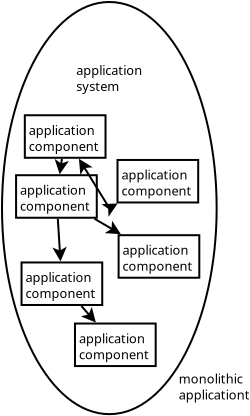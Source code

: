 <?xml version="1.0" encoding="UTF-8"?>
<dia:diagram xmlns:dia="http://www.lysator.liu.se/~alla/dia/">
  <dia:layer name="Background" visible="true" active="true">
    <dia:object type="Standard - Ellipse" version="0" id="O0">
      <dia:attribute name="obj_pos">
        <dia:point val="2.022,2.55"/>
      </dia:attribute>
      <dia:attribute name="obj_bb">
        <dia:rectangle val="1.972,2.5;12.805,23.207"/>
      </dia:attribute>
      <dia:attribute name="elem_corner">
        <dia:point val="2.022,2.55"/>
      </dia:attribute>
      <dia:attribute name="elem_width">
        <dia:real val="10.733"/>
      </dia:attribute>
      <dia:attribute name="elem_height">
        <dia:real val="20.607"/>
      </dia:attribute>
    </dia:object>
    <dia:object type="Standard - Text" version="1" id="O1">
      <dia:attribute name="obj_pos">
        <dia:point val="10.855,21.63"/>
      </dia:attribute>
      <dia:attribute name="obj_bb">
        <dia:rectangle val="10.855,21.035;14.638,22.58"/>
      </dia:attribute>
      <dia:attribute name="text">
        <dia:composite type="text">
          <dia:attribute name="string">
            <dia:string>#monolithic
applicationt#</dia:string>
          </dia:attribute>
          <dia:attribute name="font">
            <dia:font family="sans" style="0" name="Helvetica"/>
          </dia:attribute>
          <dia:attribute name="height">
            <dia:real val="0.8"/>
          </dia:attribute>
          <dia:attribute name="pos">
            <dia:point val="10.855,21.63"/>
          </dia:attribute>
          <dia:attribute name="color">
            <dia:color val="#000000"/>
          </dia:attribute>
          <dia:attribute name="alignment">
            <dia:enum val="0"/>
          </dia:attribute>
        </dia:composite>
      </dia:attribute>
      <dia:attribute name="valign">
        <dia:enum val="3"/>
      </dia:attribute>
    </dia:object>
    <dia:object type="Standard - Text" version="1" id="O2">
      <dia:attribute name="obj_pos">
        <dia:point val="5.73,6.2"/>
      </dia:attribute>
      <dia:attribute name="obj_bb">
        <dia:rectangle val="5.73,5.605;9.262,7.15"/>
      </dia:attribute>
      <dia:attribute name="text">
        <dia:composite type="text">
          <dia:attribute name="string">
            <dia:string>#application
system#</dia:string>
          </dia:attribute>
          <dia:attribute name="font">
            <dia:font family="sans" style="0" name="Helvetica"/>
          </dia:attribute>
          <dia:attribute name="height">
            <dia:real val="0.8"/>
          </dia:attribute>
          <dia:attribute name="pos">
            <dia:point val="5.73,6.2"/>
          </dia:attribute>
          <dia:attribute name="color">
            <dia:color val="#000000"/>
          </dia:attribute>
          <dia:attribute name="alignment">
            <dia:enum val="0"/>
          </dia:attribute>
        </dia:composite>
      </dia:attribute>
      <dia:attribute name="valign">
        <dia:enum val="3"/>
      </dia:attribute>
    </dia:object>
    <dia:group>
      <dia:object type="Standard - Box" version="0" id="O3">
        <dia:attribute name="obj_pos">
          <dia:point val="2.999,15.573"/>
        </dia:attribute>
        <dia:attribute name="obj_bb">
          <dia:rectangle val="2.949,15.524;7.084,17.75"/>
        </dia:attribute>
        <dia:attribute name="elem_corner">
          <dia:point val="2.999,15.573"/>
        </dia:attribute>
        <dia:attribute name="elem_width">
          <dia:real val="4.035"/>
        </dia:attribute>
        <dia:attribute name="elem_height">
          <dia:real val="2.126"/>
        </dia:attribute>
        <dia:attribute name="show_background">
          <dia:boolean val="true"/>
        </dia:attribute>
      </dia:object>
      <dia:object type="Standard - Text" version="1" id="O4">
        <dia:attribute name="obj_pos">
          <dia:point val="3.196,16.555"/>
        </dia:attribute>
        <dia:attribute name="obj_bb">
          <dia:rectangle val="3.196,15.96;6.818,17.505"/>
        </dia:attribute>
        <dia:attribute name="text">
          <dia:composite type="text">
            <dia:attribute name="string">
              <dia:string>#application
component#</dia:string>
            </dia:attribute>
            <dia:attribute name="font">
              <dia:font family="sans" style="0" name="Helvetica"/>
            </dia:attribute>
            <dia:attribute name="height">
              <dia:real val="0.8"/>
            </dia:attribute>
            <dia:attribute name="pos">
              <dia:point val="3.196,16.555"/>
            </dia:attribute>
            <dia:attribute name="color">
              <dia:color val="#000000"/>
            </dia:attribute>
            <dia:attribute name="alignment">
              <dia:enum val="0"/>
            </dia:attribute>
          </dia:composite>
        </dia:attribute>
        <dia:attribute name="valign">
          <dia:enum val="3"/>
        </dia:attribute>
      </dia:object>
    </dia:group>
    <dia:group>
      <dia:object type="Standard - Box" version="0" id="O5">
        <dia:attribute name="obj_pos">
          <dia:point val="5.671,18.627"/>
        </dia:attribute>
        <dia:attribute name="obj_bb">
          <dia:rectangle val="5.621,18.577;9.756,20.803"/>
        </dia:attribute>
        <dia:attribute name="elem_corner">
          <dia:point val="5.671,18.627"/>
        </dia:attribute>
        <dia:attribute name="elem_width">
          <dia:real val="4.035"/>
        </dia:attribute>
        <dia:attribute name="elem_height">
          <dia:real val="2.126"/>
        </dia:attribute>
        <dia:attribute name="show_background">
          <dia:boolean val="true"/>
        </dia:attribute>
      </dia:object>
      <dia:object type="Standard - Text" version="1" id="O6">
        <dia:attribute name="obj_pos">
          <dia:point val="5.868,19.608"/>
        </dia:attribute>
        <dia:attribute name="obj_bb">
          <dia:rectangle val="5.868,19.013;9.49,20.558"/>
        </dia:attribute>
        <dia:attribute name="text">
          <dia:composite type="text">
            <dia:attribute name="string">
              <dia:string>#application
component#</dia:string>
            </dia:attribute>
            <dia:attribute name="font">
              <dia:font family="sans" style="0" name="Helvetica"/>
            </dia:attribute>
            <dia:attribute name="height">
              <dia:real val="0.8"/>
            </dia:attribute>
            <dia:attribute name="pos">
              <dia:point val="5.868,19.608"/>
            </dia:attribute>
            <dia:attribute name="color">
              <dia:color val="#000000"/>
            </dia:attribute>
            <dia:attribute name="alignment">
              <dia:enum val="0"/>
            </dia:attribute>
          </dia:composite>
        </dia:attribute>
        <dia:attribute name="valign">
          <dia:enum val="3"/>
        </dia:attribute>
      </dia:object>
    </dia:group>
    <dia:group>
      <dia:object type="Standard - Box" version="0" id="O7">
        <dia:attribute name="obj_pos">
          <dia:point val="2.726,11.211"/>
        </dia:attribute>
        <dia:attribute name="obj_bb">
          <dia:rectangle val="2.676,11.162;6.811,13.388"/>
        </dia:attribute>
        <dia:attribute name="elem_corner">
          <dia:point val="2.726,11.211"/>
        </dia:attribute>
        <dia:attribute name="elem_width">
          <dia:real val="4.035"/>
        </dia:attribute>
        <dia:attribute name="elem_height">
          <dia:real val="2.126"/>
        </dia:attribute>
        <dia:attribute name="show_background">
          <dia:boolean val="true"/>
        </dia:attribute>
      </dia:object>
      <dia:object type="Standard - Text" version="1" id="O8">
        <dia:attribute name="obj_pos">
          <dia:point val="2.923,12.193"/>
        </dia:attribute>
        <dia:attribute name="obj_bb">
          <dia:rectangle val="2.923,11.598;6.546,13.143"/>
        </dia:attribute>
        <dia:attribute name="text">
          <dia:composite type="text">
            <dia:attribute name="string">
              <dia:string>#application
component#</dia:string>
            </dia:attribute>
            <dia:attribute name="font">
              <dia:font family="sans" style="0" name="Helvetica"/>
            </dia:attribute>
            <dia:attribute name="height">
              <dia:real val="0.8"/>
            </dia:attribute>
            <dia:attribute name="pos">
              <dia:point val="2.923,12.193"/>
            </dia:attribute>
            <dia:attribute name="color">
              <dia:color val="#000000"/>
            </dia:attribute>
            <dia:attribute name="alignment">
              <dia:enum val="0"/>
            </dia:attribute>
          </dia:composite>
        </dia:attribute>
        <dia:attribute name="valign">
          <dia:enum val="3"/>
        </dia:attribute>
      </dia:object>
    </dia:group>
    <dia:group>
      <dia:object type="Standard - Box" version="0" id="O9">
        <dia:attribute name="obj_pos">
          <dia:point val="7.852,14.21"/>
        </dia:attribute>
        <dia:attribute name="obj_bb">
          <dia:rectangle val="7.802,14.16;11.937,16.387"/>
        </dia:attribute>
        <dia:attribute name="elem_corner">
          <dia:point val="7.852,14.21"/>
        </dia:attribute>
        <dia:attribute name="elem_width">
          <dia:real val="4.035"/>
        </dia:attribute>
        <dia:attribute name="elem_height">
          <dia:real val="2.126"/>
        </dia:attribute>
        <dia:attribute name="show_background">
          <dia:boolean val="true"/>
        </dia:attribute>
      </dia:object>
      <dia:object type="Standard - Text" version="1" id="O10">
        <dia:attribute name="obj_pos">
          <dia:point val="8.049,15.192"/>
        </dia:attribute>
        <dia:attribute name="obj_bb">
          <dia:rectangle val="8.049,14.597;11.671,16.142"/>
        </dia:attribute>
        <dia:attribute name="text">
          <dia:composite type="text">
            <dia:attribute name="string">
              <dia:string>#application
component#</dia:string>
            </dia:attribute>
            <dia:attribute name="font">
              <dia:font family="sans" style="0" name="Helvetica"/>
            </dia:attribute>
            <dia:attribute name="height">
              <dia:real val="0.8"/>
            </dia:attribute>
            <dia:attribute name="pos">
              <dia:point val="8.049,15.192"/>
            </dia:attribute>
            <dia:attribute name="color">
              <dia:color val="#000000"/>
            </dia:attribute>
            <dia:attribute name="alignment">
              <dia:enum val="0"/>
            </dia:attribute>
          </dia:composite>
        </dia:attribute>
        <dia:attribute name="valign">
          <dia:enum val="3"/>
        </dia:attribute>
      </dia:object>
    </dia:group>
    <dia:group>
      <dia:object type="Standard - Box" version="0" id="O11">
        <dia:attribute name="obj_pos">
          <dia:point val="7.797,10.448"/>
        </dia:attribute>
        <dia:attribute name="obj_bb">
          <dia:rectangle val="7.747,10.398;11.882,12.625"/>
        </dia:attribute>
        <dia:attribute name="elem_corner">
          <dia:point val="7.797,10.448"/>
        </dia:attribute>
        <dia:attribute name="elem_width">
          <dia:real val="4.035"/>
        </dia:attribute>
        <dia:attribute name="elem_height">
          <dia:real val="2.126"/>
        </dia:attribute>
        <dia:attribute name="show_background">
          <dia:boolean val="true"/>
        </dia:attribute>
      </dia:object>
      <dia:object type="Standard - Text" version="1" id="O12">
        <dia:attribute name="obj_pos">
          <dia:point val="7.994,11.43"/>
        </dia:attribute>
        <dia:attribute name="obj_bb">
          <dia:rectangle val="7.994,10.835;11.617,12.38"/>
        </dia:attribute>
        <dia:attribute name="text">
          <dia:composite type="text">
            <dia:attribute name="string">
              <dia:string>#application
component#</dia:string>
            </dia:attribute>
            <dia:attribute name="font">
              <dia:font family="sans" style="0" name="Helvetica"/>
            </dia:attribute>
            <dia:attribute name="height">
              <dia:real val="0.8"/>
            </dia:attribute>
            <dia:attribute name="pos">
              <dia:point val="7.994,11.43"/>
            </dia:attribute>
            <dia:attribute name="color">
              <dia:color val="#000000"/>
            </dia:attribute>
            <dia:attribute name="alignment">
              <dia:enum val="0"/>
            </dia:attribute>
          </dia:composite>
        </dia:attribute>
        <dia:attribute name="valign">
          <dia:enum val="3"/>
        </dia:attribute>
      </dia:object>
    </dia:group>
    <dia:group>
      <dia:object type="Standard - Box" version="0" id="O13">
        <dia:attribute name="obj_pos">
          <dia:point val="3.163,8.213"/>
        </dia:attribute>
        <dia:attribute name="obj_bb">
          <dia:rectangle val="3.113,8.163;7.247,10.389"/>
        </dia:attribute>
        <dia:attribute name="elem_corner">
          <dia:point val="3.163,8.213"/>
        </dia:attribute>
        <dia:attribute name="elem_width">
          <dia:real val="4.035"/>
        </dia:attribute>
        <dia:attribute name="elem_height">
          <dia:real val="2.126"/>
        </dia:attribute>
        <dia:attribute name="show_background">
          <dia:boolean val="true"/>
        </dia:attribute>
      </dia:object>
      <dia:object type="Standard - Text" version="1" id="O14">
        <dia:attribute name="obj_pos">
          <dia:point val="3.359,9.194"/>
        </dia:attribute>
        <dia:attribute name="obj_bb">
          <dia:rectangle val="3.359,8.599;6.982,10.144"/>
        </dia:attribute>
        <dia:attribute name="text">
          <dia:composite type="text">
            <dia:attribute name="string">
              <dia:string>#application
component#</dia:string>
            </dia:attribute>
            <dia:attribute name="font">
              <dia:font family="sans" style="0" name="Helvetica"/>
            </dia:attribute>
            <dia:attribute name="height">
              <dia:real val="0.8"/>
            </dia:attribute>
            <dia:attribute name="pos">
              <dia:point val="3.359,9.194"/>
            </dia:attribute>
            <dia:attribute name="color">
              <dia:color val="#000000"/>
            </dia:attribute>
            <dia:attribute name="alignment">
              <dia:enum val="0"/>
            </dia:attribute>
          </dia:composite>
        </dia:attribute>
        <dia:attribute name="valign">
          <dia:enum val="3"/>
        </dia:attribute>
      </dia:object>
    </dia:group>
    <dia:object type="Standard - Line" version="0" id="O15">
      <dia:attribute name="obj_pos">
        <dia:point val="6.759,7.394"/>
      </dia:attribute>
      <dia:attribute name="obj_bb">
        <dia:rectangle val="6.042,7.324;6.829,8.249"/>
      </dia:attribute>
      <dia:attribute name="conn_endpoints">
        <dia:point val="6.759,7.394"/>
        <dia:point val="6.114,8.163"/>
      </dia:attribute>
      <dia:attribute name="numcp">
        <dia:int val="1"/>
      </dia:attribute>
      <dia:attribute name="end_arrow">
        <dia:enum val="22"/>
      </dia:attribute>
      <dia:attribute name="end_arrow_length">
        <dia:real val="0.5"/>
      </dia:attribute>
      <dia:attribute name="end_arrow_width">
        <dia:real val="0.5"/>
      </dia:attribute>
      <dia:connections>
        <dia:connection handle="0" to="O0" connection="8"/>
        <dia:connection handle="1" to="O13" connection="8"/>
      </dia:connections>
    </dia:object>
    <dia:object type="Standard - Line" version="0" id="O16">
      <dia:attribute name="obj_pos">
        <dia:point val="8.142,7.39"/>
      </dia:attribute>
      <dia:attribute name="obj_bb">
        <dia:rectangle val="8.077,7.325;9.479,10.507"/>
      </dia:attribute>
      <dia:attribute name="conn_endpoints">
        <dia:point val="8.142,7.39"/>
        <dia:point val="9.365,10.403"/>
      </dia:attribute>
      <dia:attribute name="numcp">
        <dia:int val="1"/>
      </dia:attribute>
      <dia:attribute name="end_arrow">
        <dia:enum val="22"/>
      </dia:attribute>
      <dia:attribute name="end_arrow_length">
        <dia:real val="0.5"/>
      </dia:attribute>
      <dia:attribute name="end_arrow_width">
        <dia:real val="0.5"/>
      </dia:attribute>
      <dia:connections>
        <dia:connection handle="0" to="O0" connection="8"/>
        <dia:connection handle="1" to="O11" connection="8"/>
      </dia:connections>
    </dia:object>
    <dia:object type="Standard - Line" version="0" id="O17">
      <dia:attribute name="obj_pos">
        <dia:point val="5.018,10.389"/>
      </dia:attribute>
      <dia:attribute name="obj_bb">
        <dia:rectangle val="4.636,10.332;5.352,11.272"/>
      </dia:attribute>
      <dia:attribute name="conn_endpoints">
        <dia:point val="5.018,10.389"/>
        <dia:point val="4.906,11.162"/>
      </dia:attribute>
      <dia:attribute name="numcp">
        <dia:int val="1"/>
      </dia:attribute>
      <dia:attribute name="end_arrow">
        <dia:enum val="22"/>
      </dia:attribute>
      <dia:attribute name="end_arrow_length">
        <dia:real val="0.5"/>
      </dia:attribute>
      <dia:attribute name="end_arrow_width">
        <dia:real val="0.5"/>
      </dia:attribute>
      <dia:connections>
        <dia:connection handle="0" to="O13" connection="8"/>
        <dia:connection handle="1" to="O7" connection="8"/>
      </dia:connections>
    </dia:object>
    <dia:object type="Standard - Line" version="0" id="O18">
      <dia:attribute name="obj_pos">
        <dia:point val="6.646,13.388"/>
      </dia:attribute>
      <dia:attribute name="obj_bb">
        <dia:rectangle val="6.578,13.32;8.063,14.23"/>
      </dia:attribute>
      <dia:attribute name="conn_endpoints">
        <dia:point val="6.646,13.388"/>
        <dia:point val="7.967,14.16"/>
      </dia:attribute>
      <dia:attribute name="numcp">
        <dia:int val="1"/>
      </dia:attribute>
      <dia:attribute name="end_arrow">
        <dia:enum val="22"/>
      </dia:attribute>
      <dia:attribute name="end_arrow_length">
        <dia:real val="0.5"/>
      </dia:attribute>
      <dia:attribute name="end_arrow_width">
        <dia:real val="0.5"/>
      </dia:attribute>
      <dia:connections>
        <dia:connection handle="0" to="O7" connection="8"/>
        <dia:connection handle="1" to="O9" connection="8"/>
      </dia:connections>
    </dia:object>
    <dia:object type="Standard - Line" version="0" id="O19">
      <dia:attribute name="obj_pos">
        <dia:point val="4.813,13.388"/>
      </dia:attribute>
      <dia:attribute name="obj_bb">
        <dia:rectangle val="4.548,13.335;5.27,15.636"/>
      </dia:attribute>
      <dia:attribute name="conn_endpoints">
        <dia:point val="4.813,13.388"/>
        <dia:point val="4.947,15.524"/>
      </dia:attribute>
      <dia:attribute name="numcp">
        <dia:int val="1"/>
      </dia:attribute>
      <dia:attribute name="end_arrow">
        <dia:enum val="22"/>
      </dia:attribute>
      <dia:attribute name="end_arrow_length">
        <dia:real val="0.5"/>
      </dia:attribute>
      <dia:attribute name="end_arrow_width">
        <dia:real val="0.5"/>
      </dia:attribute>
      <dia:connections>
        <dia:connection handle="0" to="O7" connection="8"/>
        <dia:connection handle="1" to="O3" connection="8"/>
      </dia:connections>
    </dia:object>
    <dia:object type="Standard - Line" version="0" id="O20">
      <dia:attribute name="obj_pos">
        <dia:point val="5.99,17.75"/>
      </dia:attribute>
      <dia:attribute name="obj_bb">
        <dia:rectangle val="5.92,17.679;6.788,18.661"/>
      </dia:attribute>
      <dia:attribute name="conn_endpoints">
        <dia:point val="5.99,17.75"/>
        <dia:point val="6.714,18.577"/>
      </dia:attribute>
      <dia:attribute name="numcp">
        <dia:int val="1"/>
      </dia:attribute>
      <dia:attribute name="end_arrow">
        <dia:enum val="22"/>
      </dia:attribute>
      <dia:attribute name="end_arrow_length">
        <dia:real val="0.5"/>
      </dia:attribute>
      <dia:attribute name="end_arrow_width">
        <dia:real val="0.5"/>
      </dia:attribute>
      <dia:connections>
        <dia:connection handle="0" to="O3" connection="8"/>
        <dia:connection handle="1" to="O5" connection="8"/>
      </dia:connections>
    </dia:object>
  </dia:layer>
</dia:diagram>

